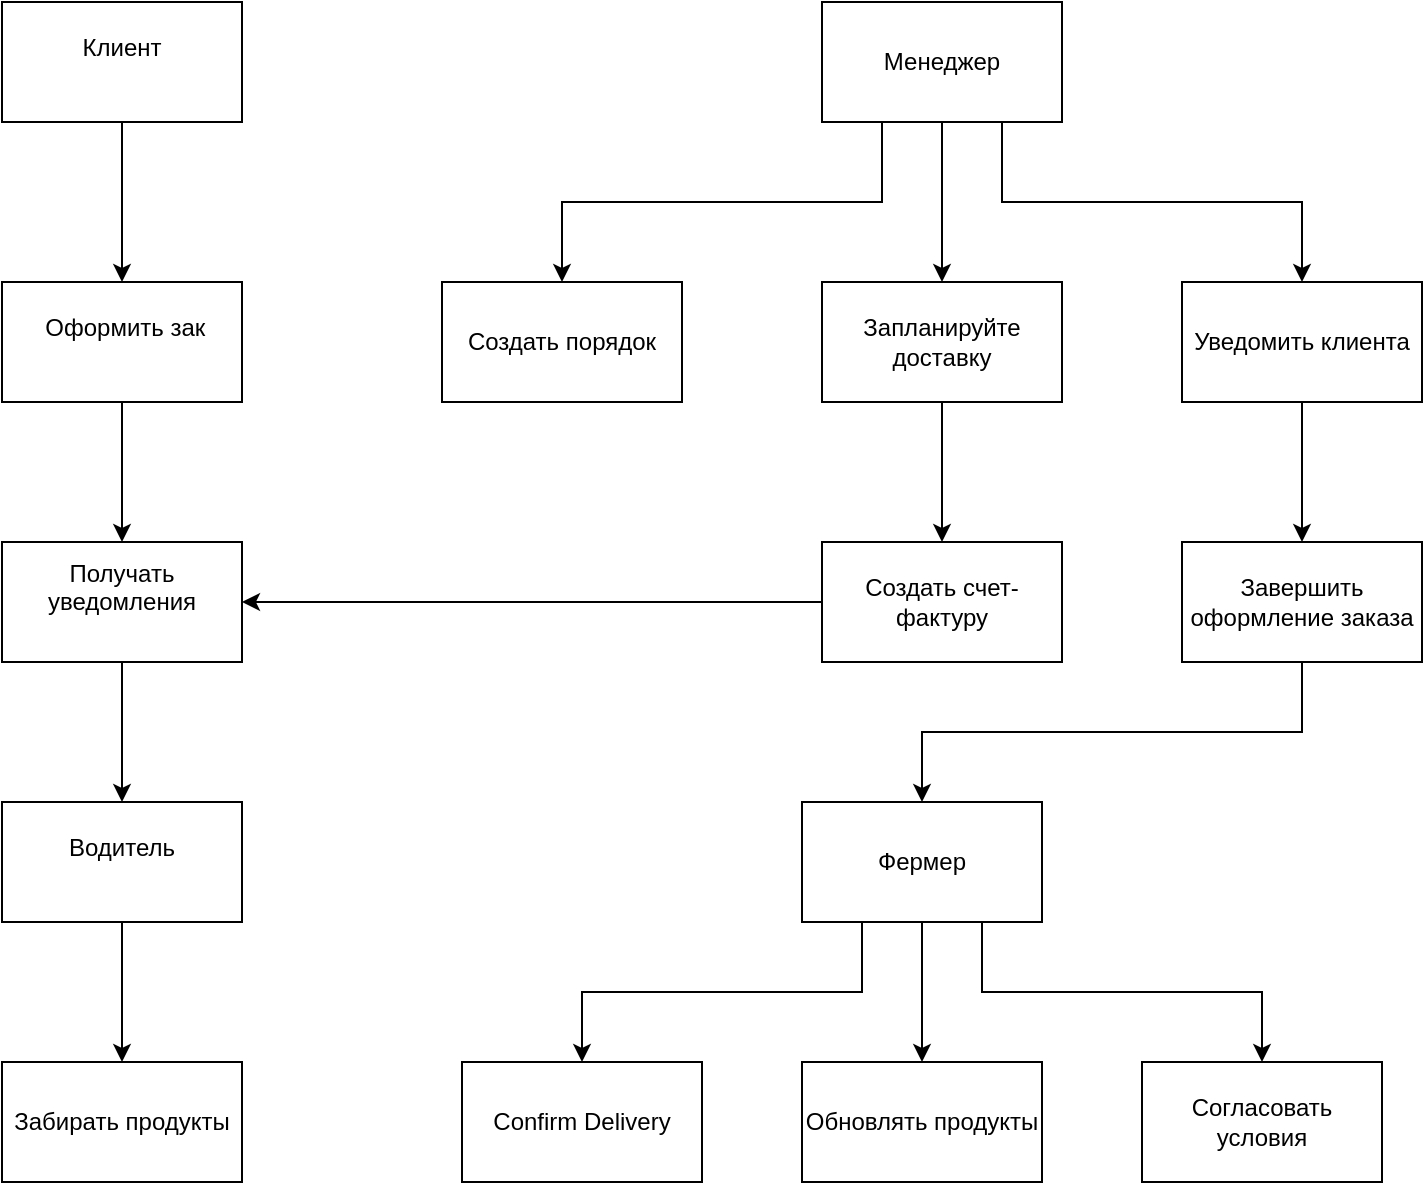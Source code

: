 <mxfile version="24.9.1">
  <diagram name="Page-1" id="nvgVDbkUr-Q73rS64mud">
    <mxGraphModel dx="978" dy="579" grid="1" gridSize="10" guides="1" tooltips="1" connect="1" arrows="1" fold="1" page="1" pageScale="1" pageWidth="827" pageHeight="1169" math="0" shadow="0">
      <root>
        <mxCell id="0" />
        <mxCell id="1" parent="0" />
        <mxCell id="62i8OGfVCfFYQrSGfKfU-70" style="edgeStyle=orthogonalEdgeStyle;rounded=0;orthogonalLoop=1;jettySize=auto;html=1;exitX=0.5;exitY=1;exitDx=0;exitDy=0;entryX=0.5;entryY=0;entryDx=0;entryDy=0;" edge="1" parent="1" source="62i8OGfVCfFYQrSGfKfU-64" target="62i8OGfVCfFYQrSGfKfU-66">
          <mxGeometry relative="1" as="geometry" />
        </mxCell>
        <mxCell id="62i8OGfVCfFYQrSGfKfU-64" value="&#xa;&lt;span style=&quot;white-space: pre-wrap;&quot; data-src-align=&quot;84:6&quot; class=&quot;EzKURWReUAB5oZgtQNkl&quot;&gt;Клиент&lt;/span&gt;&#xa;&#xa;" style="rounded=0;whiteSpace=wrap;html=1;" vertex="1" parent="1">
          <mxGeometry x="100" y="80" width="120" height="60" as="geometry" />
        </mxCell>
        <mxCell id="62i8OGfVCfFYQrSGfKfU-85" style="edgeStyle=orthogonalEdgeStyle;rounded=0;orthogonalLoop=1;jettySize=auto;html=1;exitX=0.25;exitY=1;exitDx=0;exitDy=0;entryX=0.5;entryY=0;entryDx=0;entryDy=0;" edge="1" parent="1" source="62i8OGfVCfFYQrSGfKfU-65" target="62i8OGfVCfFYQrSGfKfU-75">
          <mxGeometry relative="1" as="geometry" />
        </mxCell>
        <mxCell id="62i8OGfVCfFYQrSGfKfU-86" style="edgeStyle=orthogonalEdgeStyle;rounded=0;orthogonalLoop=1;jettySize=auto;html=1;exitX=0.5;exitY=1;exitDx=0;exitDy=0;entryX=0.5;entryY=0;entryDx=0;entryDy=0;" edge="1" parent="1" source="62i8OGfVCfFYQrSGfKfU-65" target="62i8OGfVCfFYQrSGfKfU-76">
          <mxGeometry relative="1" as="geometry" />
        </mxCell>
        <mxCell id="62i8OGfVCfFYQrSGfKfU-87" style="edgeStyle=orthogonalEdgeStyle;rounded=0;orthogonalLoop=1;jettySize=auto;html=1;exitX=0.75;exitY=1;exitDx=0;exitDy=0;entryX=0.5;entryY=0;entryDx=0;entryDy=0;" edge="1" parent="1" source="62i8OGfVCfFYQrSGfKfU-65" target="62i8OGfVCfFYQrSGfKfU-77">
          <mxGeometry relative="1" as="geometry" />
        </mxCell>
        <mxCell id="62i8OGfVCfFYQrSGfKfU-65" value="Менеджер" style="rounded=0;whiteSpace=wrap;html=1;" vertex="1" parent="1">
          <mxGeometry x="510" y="80" width="120" height="60" as="geometry" />
        </mxCell>
        <mxCell id="62i8OGfVCfFYQrSGfKfU-71" style="edgeStyle=orthogonalEdgeStyle;rounded=0;orthogonalLoop=1;jettySize=auto;html=1;exitX=0.5;exitY=1;exitDx=0;exitDy=0;entryX=0.5;entryY=0;entryDx=0;entryDy=0;" edge="1" parent="1" source="62i8OGfVCfFYQrSGfKfU-66" target="62i8OGfVCfFYQrSGfKfU-67">
          <mxGeometry relative="1" as="geometry" />
        </mxCell>
        <mxCell id="62i8OGfVCfFYQrSGfKfU-66" value="&#xa;&lt;span style=&quot;white-space: pre-wrap;&quot;&gt; &lt;/span&gt;&lt;span style=&quot;white-space: pre-wrap;&quot; data-src-align=&quot;548:5&quot; class=&quot;EzKURWReUAB5oZgtQNkl&quot;&gt;Оформить&lt;/span&gt;&lt;span style=&quot;white-space: pre-wrap;&quot;&gt; &lt;/span&gt;&lt;span style=&quot;white-space: pre-wrap;&quot; data-src-align=&quot;554:5&quot; class=&quot;EzKURWReUAB5oZgtQNkl&quot;&gt;зак&lt;/span&gt;&#xa;&#xa;" style="rounded=0;whiteSpace=wrap;html=1;" vertex="1" parent="1">
          <mxGeometry x="100" y="220" width="120" height="60" as="geometry" />
        </mxCell>
        <mxCell id="62i8OGfVCfFYQrSGfKfU-72" style="edgeStyle=orthogonalEdgeStyle;rounded=0;orthogonalLoop=1;jettySize=auto;html=1;exitX=0.5;exitY=1;exitDx=0;exitDy=0;entryX=0.5;entryY=0;entryDx=0;entryDy=0;" edge="1" parent="1" source="62i8OGfVCfFYQrSGfKfU-67" target="62i8OGfVCfFYQrSGfKfU-68">
          <mxGeometry relative="1" as="geometry" />
        </mxCell>
        <mxCell id="62i8OGfVCfFYQrSGfKfU-67" value="&#xa;&lt;span style=&quot;white-space: pre-wrap;&quot; data-src-align=&quot;0:7&quot; class=&quot;EzKURWReUAB5oZgtQNkl&quot;&gt;Получать&lt;/span&gt;&lt;span style=&quot;white-space: pre-wrap;&quot;&gt; &lt;/span&gt;&lt;span style=&quot;white-space: pre-wrap;&quot; data-src-align=&quot;8:12&quot; class=&quot;EzKURWReUAB5oZgtQNkl&quot;&gt;уведомления&lt;/span&gt;&#xa;&#xa;" style="rounded=0;whiteSpace=wrap;html=1;" vertex="1" parent="1">
          <mxGeometry x="100" y="350" width="120" height="60" as="geometry" />
        </mxCell>
        <mxCell id="62i8OGfVCfFYQrSGfKfU-73" style="edgeStyle=orthogonalEdgeStyle;rounded=0;orthogonalLoop=1;jettySize=auto;html=1;exitX=0.5;exitY=1;exitDx=0;exitDy=0;entryX=0.5;entryY=0;entryDx=0;entryDy=0;" edge="1" parent="1" source="62i8OGfVCfFYQrSGfKfU-68" target="62i8OGfVCfFYQrSGfKfU-69">
          <mxGeometry relative="1" as="geometry" />
        </mxCell>
        <mxCell id="62i8OGfVCfFYQrSGfKfU-68" value="&#xa;&lt;span style=&quot;white-space: pre-wrap;&quot; data-src-align=&quot;0:6&quot; class=&quot;EzKURWReUAB5oZgtQNkl&quot;&gt;Водитель&lt;/span&gt;&#xa;&#xa;" style="rounded=0;whiteSpace=wrap;html=1;" vertex="1" parent="1">
          <mxGeometry x="100" y="480" width="120" height="60" as="geometry" />
        </mxCell>
        <mxCell id="62i8OGfVCfFYQrSGfKfU-69" value="Забирать продукты" style="rounded=0;whiteSpace=wrap;html=1;" vertex="1" parent="1">
          <mxGeometry x="100" y="610" width="120" height="60" as="geometry" />
        </mxCell>
        <mxCell id="62i8OGfVCfFYQrSGfKfU-75" value="Создать порядок" style="rounded=0;whiteSpace=wrap;html=1;" vertex="1" parent="1">
          <mxGeometry x="320" y="220" width="120" height="60" as="geometry" />
        </mxCell>
        <mxCell id="62i8OGfVCfFYQrSGfKfU-90" style="edgeStyle=orthogonalEdgeStyle;rounded=0;orthogonalLoop=1;jettySize=auto;html=1;exitX=0.5;exitY=1;exitDx=0;exitDy=0;entryX=0.5;entryY=0;entryDx=0;entryDy=0;" edge="1" parent="1" source="62i8OGfVCfFYQrSGfKfU-76" target="62i8OGfVCfFYQrSGfKfU-79">
          <mxGeometry relative="1" as="geometry" />
        </mxCell>
        <mxCell id="62i8OGfVCfFYQrSGfKfU-76" value="Запланируйте доставку" style="rounded=0;whiteSpace=wrap;html=1;" vertex="1" parent="1">
          <mxGeometry x="510" y="220" width="120" height="60" as="geometry" />
        </mxCell>
        <mxCell id="62i8OGfVCfFYQrSGfKfU-89" style="edgeStyle=orthogonalEdgeStyle;rounded=0;orthogonalLoop=1;jettySize=auto;html=1;exitX=0.5;exitY=1;exitDx=0;exitDy=0;entryX=0.5;entryY=0;entryDx=0;entryDy=0;" edge="1" parent="1" source="62i8OGfVCfFYQrSGfKfU-77" target="62i8OGfVCfFYQrSGfKfU-80">
          <mxGeometry relative="1" as="geometry" />
        </mxCell>
        <mxCell id="62i8OGfVCfFYQrSGfKfU-77" value="Уведомить клиента" style="rounded=0;whiteSpace=wrap;html=1;" vertex="1" parent="1">
          <mxGeometry x="690" y="220" width="120" height="60" as="geometry" />
        </mxCell>
        <mxCell id="62i8OGfVCfFYQrSGfKfU-93" style="edgeStyle=orthogonalEdgeStyle;rounded=0;orthogonalLoop=1;jettySize=auto;html=1;exitX=0.25;exitY=1;exitDx=0;exitDy=0;entryX=0.5;entryY=0;entryDx=0;entryDy=0;" edge="1" parent="1" source="62i8OGfVCfFYQrSGfKfU-78" target="62i8OGfVCfFYQrSGfKfU-82">
          <mxGeometry relative="1" as="geometry" />
        </mxCell>
        <mxCell id="62i8OGfVCfFYQrSGfKfU-94" style="edgeStyle=orthogonalEdgeStyle;rounded=0;orthogonalLoop=1;jettySize=auto;html=1;exitX=0.5;exitY=1;exitDx=0;exitDy=0;entryX=0.5;entryY=0;entryDx=0;entryDy=0;" edge="1" parent="1" source="62i8OGfVCfFYQrSGfKfU-78" target="62i8OGfVCfFYQrSGfKfU-83">
          <mxGeometry relative="1" as="geometry" />
        </mxCell>
        <mxCell id="62i8OGfVCfFYQrSGfKfU-95" style="edgeStyle=orthogonalEdgeStyle;rounded=0;orthogonalLoop=1;jettySize=auto;html=1;exitX=0.75;exitY=1;exitDx=0;exitDy=0;entryX=0.5;entryY=0;entryDx=0;entryDy=0;" edge="1" parent="1" source="62i8OGfVCfFYQrSGfKfU-78" target="62i8OGfVCfFYQrSGfKfU-84">
          <mxGeometry relative="1" as="geometry" />
        </mxCell>
        <mxCell id="62i8OGfVCfFYQrSGfKfU-78" value="Фермер" style="rounded=0;whiteSpace=wrap;html=1;" vertex="1" parent="1">
          <mxGeometry x="500" y="480" width="120" height="60" as="geometry" />
        </mxCell>
        <mxCell id="62i8OGfVCfFYQrSGfKfU-91" style="edgeStyle=orthogonalEdgeStyle;rounded=0;orthogonalLoop=1;jettySize=auto;html=1;exitX=0;exitY=0.5;exitDx=0;exitDy=0;entryX=1;entryY=0.5;entryDx=0;entryDy=0;" edge="1" parent="1" source="62i8OGfVCfFYQrSGfKfU-79" target="62i8OGfVCfFYQrSGfKfU-67">
          <mxGeometry relative="1" as="geometry" />
        </mxCell>
        <mxCell id="62i8OGfVCfFYQrSGfKfU-79" value="Создать счет-фактуру" style="rounded=0;whiteSpace=wrap;html=1;" vertex="1" parent="1">
          <mxGeometry x="510" y="350" width="120" height="60" as="geometry" />
        </mxCell>
        <mxCell id="62i8OGfVCfFYQrSGfKfU-92" style="edgeStyle=orthogonalEdgeStyle;rounded=0;orthogonalLoop=1;jettySize=auto;html=1;exitX=0.5;exitY=1;exitDx=0;exitDy=0;entryX=0.5;entryY=0;entryDx=0;entryDy=0;" edge="1" parent="1" source="62i8OGfVCfFYQrSGfKfU-80" target="62i8OGfVCfFYQrSGfKfU-78">
          <mxGeometry relative="1" as="geometry" />
        </mxCell>
        <mxCell id="62i8OGfVCfFYQrSGfKfU-80" value="Завершить оформление заказа" style="rounded=0;whiteSpace=wrap;html=1;" vertex="1" parent="1">
          <mxGeometry x="690" y="350" width="120" height="60" as="geometry" />
        </mxCell>
        <mxCell id="62i8OGfVCfFYQrSGfKfU-82" value="Confirm Delivery" style="rounded=0;whiteSpace=wrap;html=1;" vertex="1" parent="1">
          <mxGeometry x="330" y="610" width="120" height="60" as="geometry" />
        </mxCell>
        <mxCell id="62i8OGfVCfFYQrSGfKfU-83" value="Обновлять продукты" style="rounded=0;whiteSpace=wrap;html=1;" vertex="1" parent="1">
          <mxGeometry x="500" y="610" width="120" height="60" as="geometry" />
        </mxCell>
        <mxCell id="62i8OGfVCfFYQrSGfKfU-84" value="Согласовать условия" style="rounded=0;whiteSpace=wrap;html=1;" vertex="1" parent="1">
          <mxGeometry x="670" y="610" width="120" height="60" as="geometry" />
        </mxCell>
      </root>
    </mxGraphModel>
  </diagram>
</mxfile>
